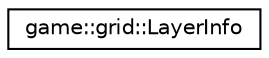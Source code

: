 digraph "Graphical Class Hierarchy"
{
 // LATEX_PDF_SIZE
  edge [fontname="Helvetica",fontsize="10",labelfontname="Helvetica",labelfontsize="10"];
  node [fontname="Helvetica",fontsize="10",shape=record];
  rankdir="LR";
  Node0 [label="game::grid::LayerInfo",height=0.2,width=0.4,color="black", fillcolor="white", style="filled",URL="$structgame_1_1grid_1_1LayerInfo.html",tooltip="layer data"];
}
